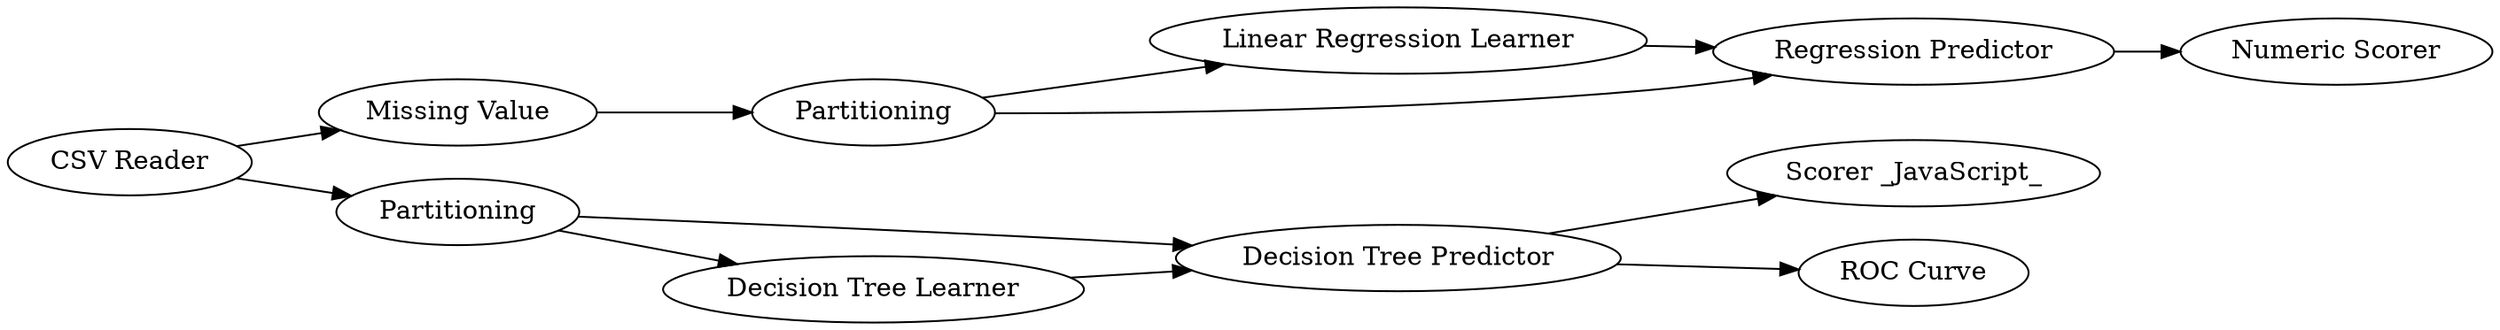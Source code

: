 digraph {
	12 -> 15
	15 -> 14
	14 -> 16
	11 -> 12
	18 -> 19
	1 -> 11
	12 -> 14
	1 -> 13
	13 -> 17
	18 -> 20
	17 -> 18
	13 -> 18
	16 [label="Numeric Scorer"]
	13 [label=Partitioning]
	20 [label="ROC Curve"]
	1 [label="CSV Reader"]
	11 [label="Missing Value"]
	18 [label="Decision Tree Predictor"]
	15 [label="Linear Regression Learner"]
	14 [label="Regression Predictor"]
	17 [label="Decision Tree Learner"]
	12 [label=Partitioning]
	19 [label="Scorer _JavaScript_"]
	rankdir=LR
}
